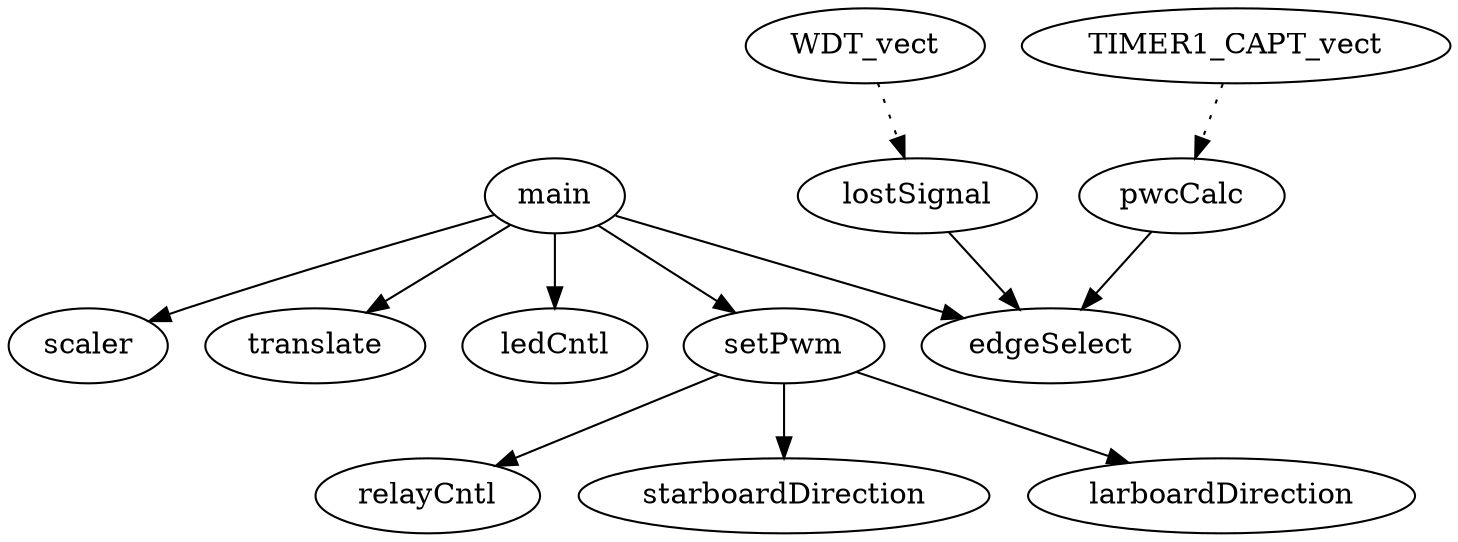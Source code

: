 digraph callgraph {
"main" -> "scaler" [style=solid];
"main" -> "translate" [style=solid];
"main" -> "ledCntl" [style=solid];
"main" -> "edgeSelect" [style=solid];
"main" -> "setPwm" [style=solid];
"lostSignal" -> "edgeSelect" [style=solid];
"TIMER1_CAPT_vect" -> "pwcCalc" [style=dotted];
"pwcCalc" -> "edgeSelect" [style=solid];
"setPwm" -> "relayCntl" [style=solid];
"setPwm" -> "starboardDirection" [style=solid];
"setPwm" -> "larboardDirection" [style=solid];
"WDT_vect" -> "lostSignal" [style=dotted];
}
